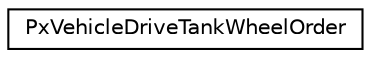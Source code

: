 digraph "Graphical Class Hierarchy"
{
  edge [fontname="Helvetica",fontsize="10",labelfontname="Helvetica",labelfontsize="10"];
  node [fontname="Helvetica",fontsize="10",shape=record];
  rankdir="LR";
  Node0 [label="PxVehicleDriveTankWheelOrder",height=0.2,width=0.4,color="black", fillcolor="white", style="filled",URL="$structPxVehicleDriveTankWheelOrder.html",tooltip="The ordering of the wheels of a PxVehicleDriveTank. "];
}
